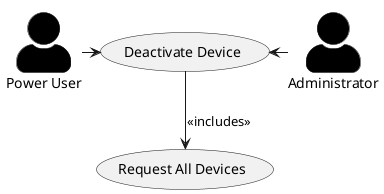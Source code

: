 @startuml
'https://plantuml.com/use-case-diagram

!pragma layout smetana
skinparam actorStyle awesome
skinparam ActorBackgroundColor black

actor Administrator as Admin
actor "Power User" as Power_User


    (Deactivate Device) as UC1
    (Request All Devices) as UC2
    UC1 --> UC2 : <<includes>>


Admin -left-> UC1
Power_User -right-> UC1


@enduml

